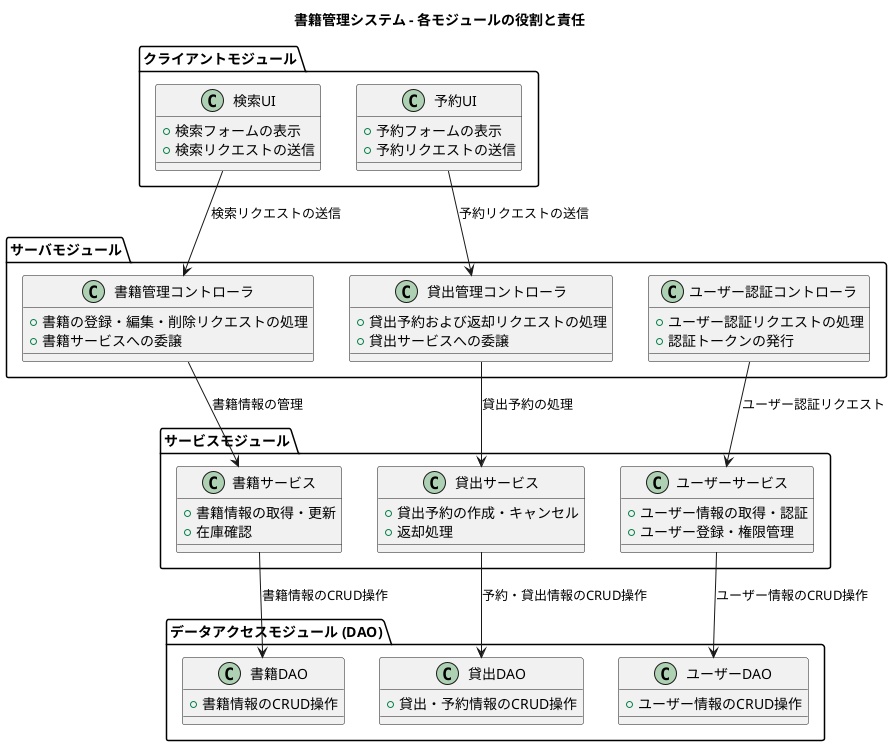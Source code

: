 @startuml
title 書籍管理システム - 各モジュールの役割と責任

package "クライアントモジュール" {
    class "検索UI" {
        + 検索フォームの表示
        + 検索リクエストの送信
    }
    class "予約UI" {
        + 予約フォームの表示
        + 予約リクエストの送信
    }
}

package "サーバモジュール" {
    class "書籍管理コントローラ" {
        + 書籍の登録・編集・削除リクエストの処理
        + 書籍サービスへの委譲
    }
    class "貸出管理コントローラ" {
        + 貸出予約および返却リクエストの処理
        + 貸出サービスへの委譲
    }
    class "ユーザー認証コントローラ" {
        + ユーザー認証リクエストの処理
        + 認証トークンの発行
    }
}

package "サービスモジュール" {
    class "書籍サービス" {
        + 書籍情報の取得・更新
        + 在庫確認
    }
    class "貸出サービス" {
        + 貸出予約の作成・キャンセル
        + 返却処理
    }
    class "ユーザーサービス" {
        + ユーザー情報の取得・認証
        + ユーザー登録・権限管理
    }
}

package "データアクセスモジュール (DAO)" {
    class "書籍DAO" {
        + 書籍情報のCRUD操作
    }
    class "ユーザーDAO" {
        + ユーザー情報のCRUD操作
    }
    class "貸出DAO" {
        + 貸出・予約情報のCRUD操作
    }
}

"検索UI" --> "書籍管理コントローラ" : 検索リクエストの送信
"予約UI" --> "貸出管理コントローラ" : 予約リクエストの送信
"書籍管理コントローラ" --> "書籍サービス" : 書籍情報の管理
"貸出管理コントローラ" --> "貸出サービス" : 貸出予約の処理
"ユーザー認証コントローラ" --> "ユーザーサービス" : ユーザー認証リクエスト
"書籍サービス" --> "書籍DAO" : 書籍情報のCRUD操作
"貸出サービス" --> "貸出DAO" : 予約・貸出情報のCRUD操作
"ユーザーサービス" --> "ユーザーDAO" : ユーザー情報のCRUD操作

@enduml